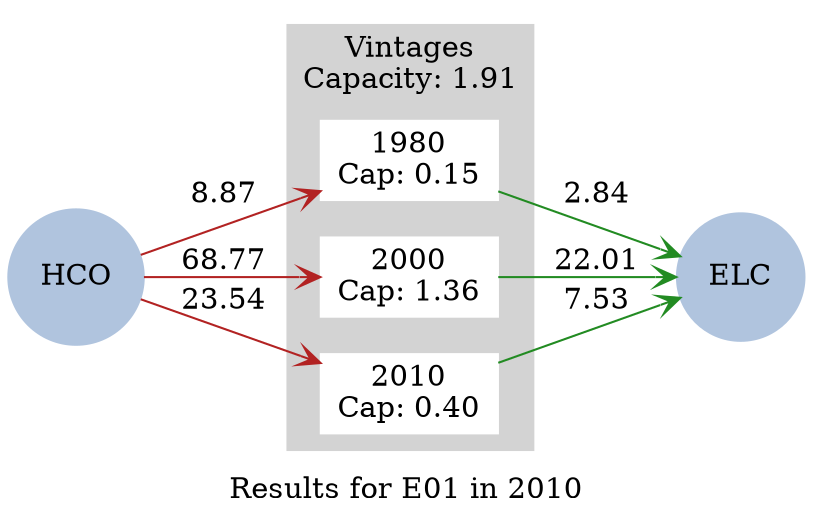 strict digraph model {
	label = "Results for E01 in 2010" ;

	compound    = "True" ;
	concentrate = "True";
	rankdir     = "LR" ;
	splines     = "False" ;

	node [ style="filled" ] ;
	edge [ arrowhead="vee" ] ;

	subgraph cluster_vintages {
		label = "Vintages\nCapacity: 1.91" ;

		href  = "results2010.svg" ;
		style = "filled"
		color = "lightgrey"

		node [ color="white", shape="box" ] ;

		"1980" [ href="results_E01_p2010v1980_segments.svg", label="1980\nCap: 0.15" ] ;
		"2000" [ href="results_E01_p2010v2000_segments.svg", label="2000\nCap: 1.36" ] ;
		"2010" [ href="results_E01_p2010v2010_segments.svg", label="2010\nCap: 0.40" ] ;
	}

	subgraph energy_carriers {
		node [
		  color     = "lightsteelblue",
		  fontcolor = "black",
		  shape     = "circle"
		] ;

		"ELC" [ href="../commodities/rc_ELC_2010.svg" ] ;
		"HCO" [ href="../commodities/rc_HCO_2010.svg" ] ;
	}

	subgraph inputs {
		edge [ color="firebrick" ] ;

		"HCO" -> "1980" [ label="8.87" ] ;
		"HCO" -> "2000" [ label="68.77" ] ;
		"HCO" -> "2010" [ label="23.54" ] ;
	}

	subgraph outputs {
		edge [ color="forestgreen" ] ;

		"1980" -> "ELC" [ label="2.84" ] ;
		"2000" -> "ELC" [ label="22.01" ] ;
		"2010" -> "ELC" [ label="7.53" ] ;
	}
}

